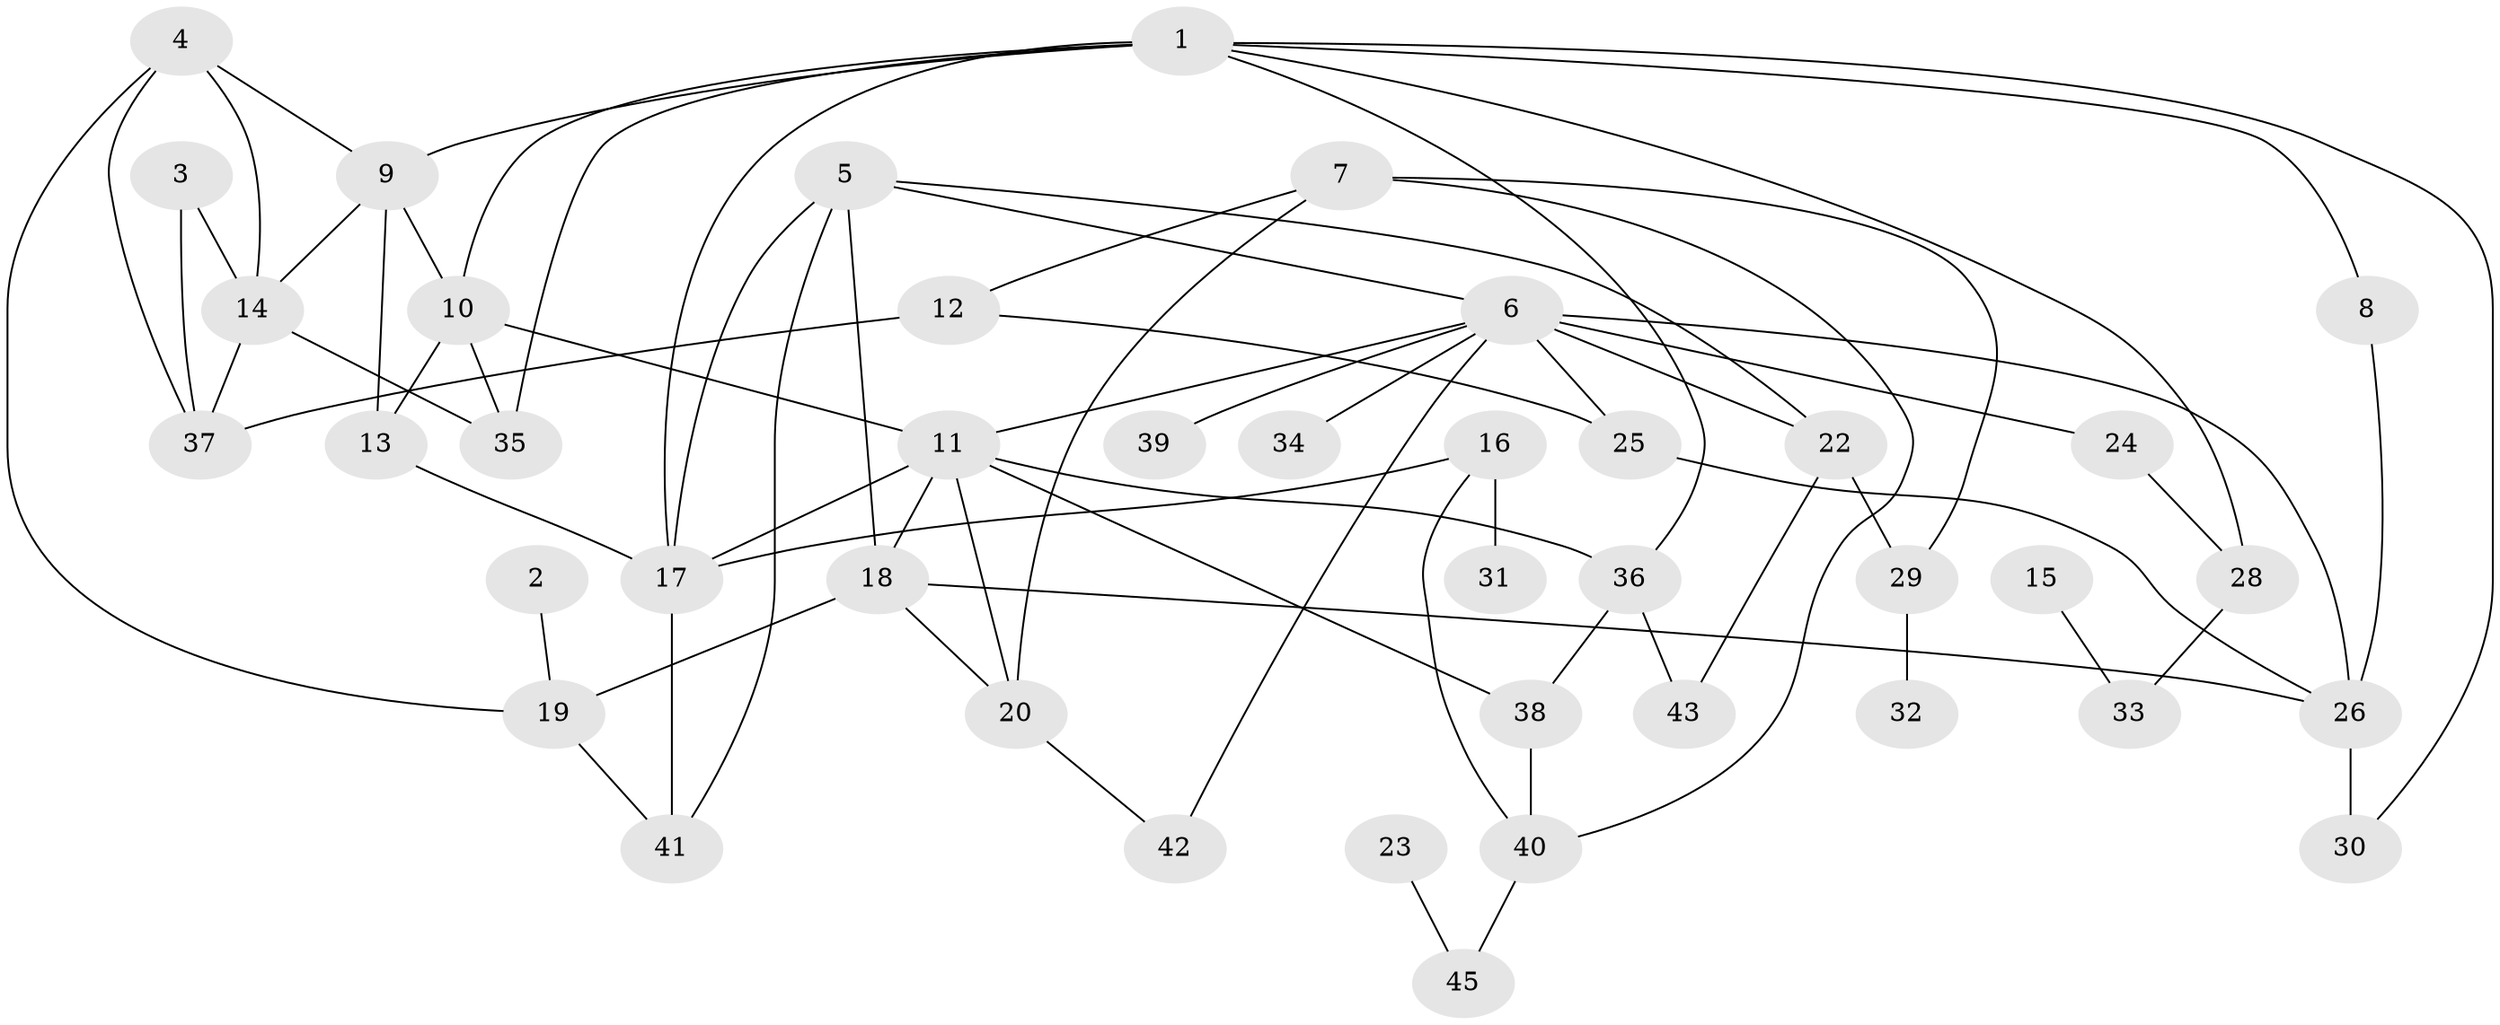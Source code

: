 // original degree distribution, {5: 0.07777777777777778, 4: 0.15555555555555556, 1: 0.2222222222222222, 3: 0.23333333333333334, 2: 0.24444444444444444, 6: 0.03333333333333333, 0: 0.03333333333333333}
// Generated by graph-tools (version 1.1) at 2025/33/03/09/25 02:33:35]
// undirected, 42 vertices, 71 edges
graph export_dot {
graph [start="1"]
  node [color=gray90,style=filled];
  1;
  2;
  3;
  4;
  5;
  6;
  7;
  8;
  9;
  10;
  11;
  12;
  13;
  14;
  15;
  16;
  17;
  18;
  19;
  20;
  22;
  23;
  24;
  25;
  26;
  28;
  29;
  30;
  31;
  32;
  33;
  34;
  35;
  36;
  37;
  38;
  39;
  40;
  41;
  42;
  43;
  45;
  1 -- 8 [weight=1.0];
  1 -- 9 [weight=1.0];
  1 -- 10 [weight=1.0];
  1 -- 17 [weight=1.0];
  1 -- 28 [weight=1.0];
  1 -- 30 [weight=1.0];
  1 -- 35 [weight=1.0];
  1 -- 36 [weight=1.0];
  2 -- 19 [weight=1.0];
  3 -- 14 [weight=1.0];
  3 -- 37 [weight=1.0];
  4 -- 9 [weight=1.0];
  4 -- 14 [weight=1.0];
  4 -- 19 [weight=1.0];
  4 -- 37 [weight=1.0];
  5 -- 6 [weight=1.0];
  5 -- 17 [weight=1.0];
  5 -- 18 [weight=1.0];
  5 -- 22 [weight=1.0];
  5 -- 41 [weight=1.0];
  6 -- 11 [weight=1.0];
  6 -- 22 [weight=1.0];
  6 -- 24 [weight=1.0];
  6 -- 25 [weight=1.0];
  6 -- 26 [weight=2.0];
  6 -- 34 [weight=1.0];
  6 -- 39 [weight=1.0];
  6 -- 42 [weight=1.0];
  7 -- 12 [weight=1.0];
  7 -- 20 [weight=1.0];
  7 -- 29 [weight=1.0];
  7 -- 40 [weight=1.0];
  8 -- 26 [weight=1.0];
  9 -- 10 [weight=1.0];
  9 -- 13 [weight=1.0];
  9 -- 14 [weight=1.0];
  10 -- 11 [weight=1.0];
  10 -- 13 [weight=1.0];
  10 -- 35 [weight=1.0];
  11 -- 17 [weight=1.0];
  11 -- 18 [weight=1.0];
  11 -- 20 [weight=1.0];
  11 -- 36 [weight=1.0];
  11 -- 38 [weight=1.0];
  12 -- 25 [weight=1.0];
  12 -- 37 [weight=1.0];
  13 -- 17 [weight=1.0];
  14 -- 35 [weight=1.0];
  14 -- 37 [weight=1.0];
  15 -- 33 [weight=1.0];
  16 -- 17 [weight=1.0];
  16 -- 31 [weight=1.0];
  16 -- 40 [weight=1.0];
  17 -- 41 [weight=1.0];
  18 -- 19 [weight=1.0];
  18 -- 20 [weight=1.0];
  18 -- 26 [weight=1.0];
  19 -- 41 [weight=1.0];
  20 -- 42 [weight=1.0];
  22 -- 29 [weight=1.0];
  22 -- 43 [weight=1.0];
  23 -- 45 [weight=1.0];
  24 -- 28 [weight=1.0];
  25 -- 26 [weight=1.0];
  26 -- 30 [weight=2.0];
  28 -- 33 [weight=1.0];
  29 -- 32 [weight=1.0];
  36 -- 38 [weight=1.0];
  36 -- 43 [weight=1.0];
  38 -- 40 [weight=1.0];
  40 -- 45 [weight=1.0];
}
